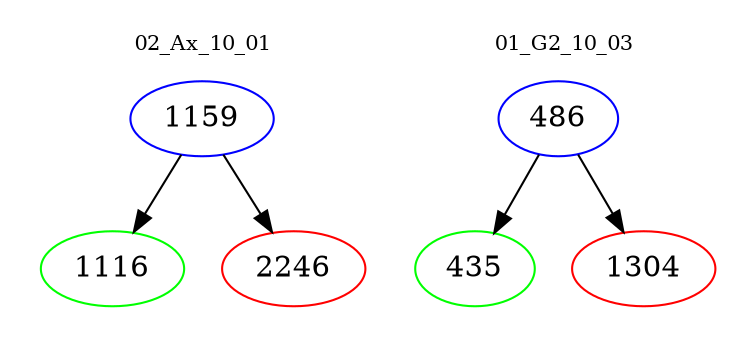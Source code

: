 digraph{
subgraph cluster_0 {
color = white
label = "02_Ax_10_01";
fontsize=10;
T0_1159 [label="1159", color="blue"]
T0_1159 -> T0_1116 [color="black"]
T0_1116 [label="1116", color="green"]
T0_1159 -> T0_2246 [color="black"]
T0_2246 [label="2246", color="red"]
}
subgraph cluster_1 {
color = white
label = "01_G2_10_03";
fontsize=10;
T1_486 [label="486", color="blue"]
T1_486 -> T1_435 [color="black"]
T1_435 [label="435", color="green"]
T1_486 -> T1_1304 [color="black"]
T1_1304 [label="1304", color="red"]
}
}
